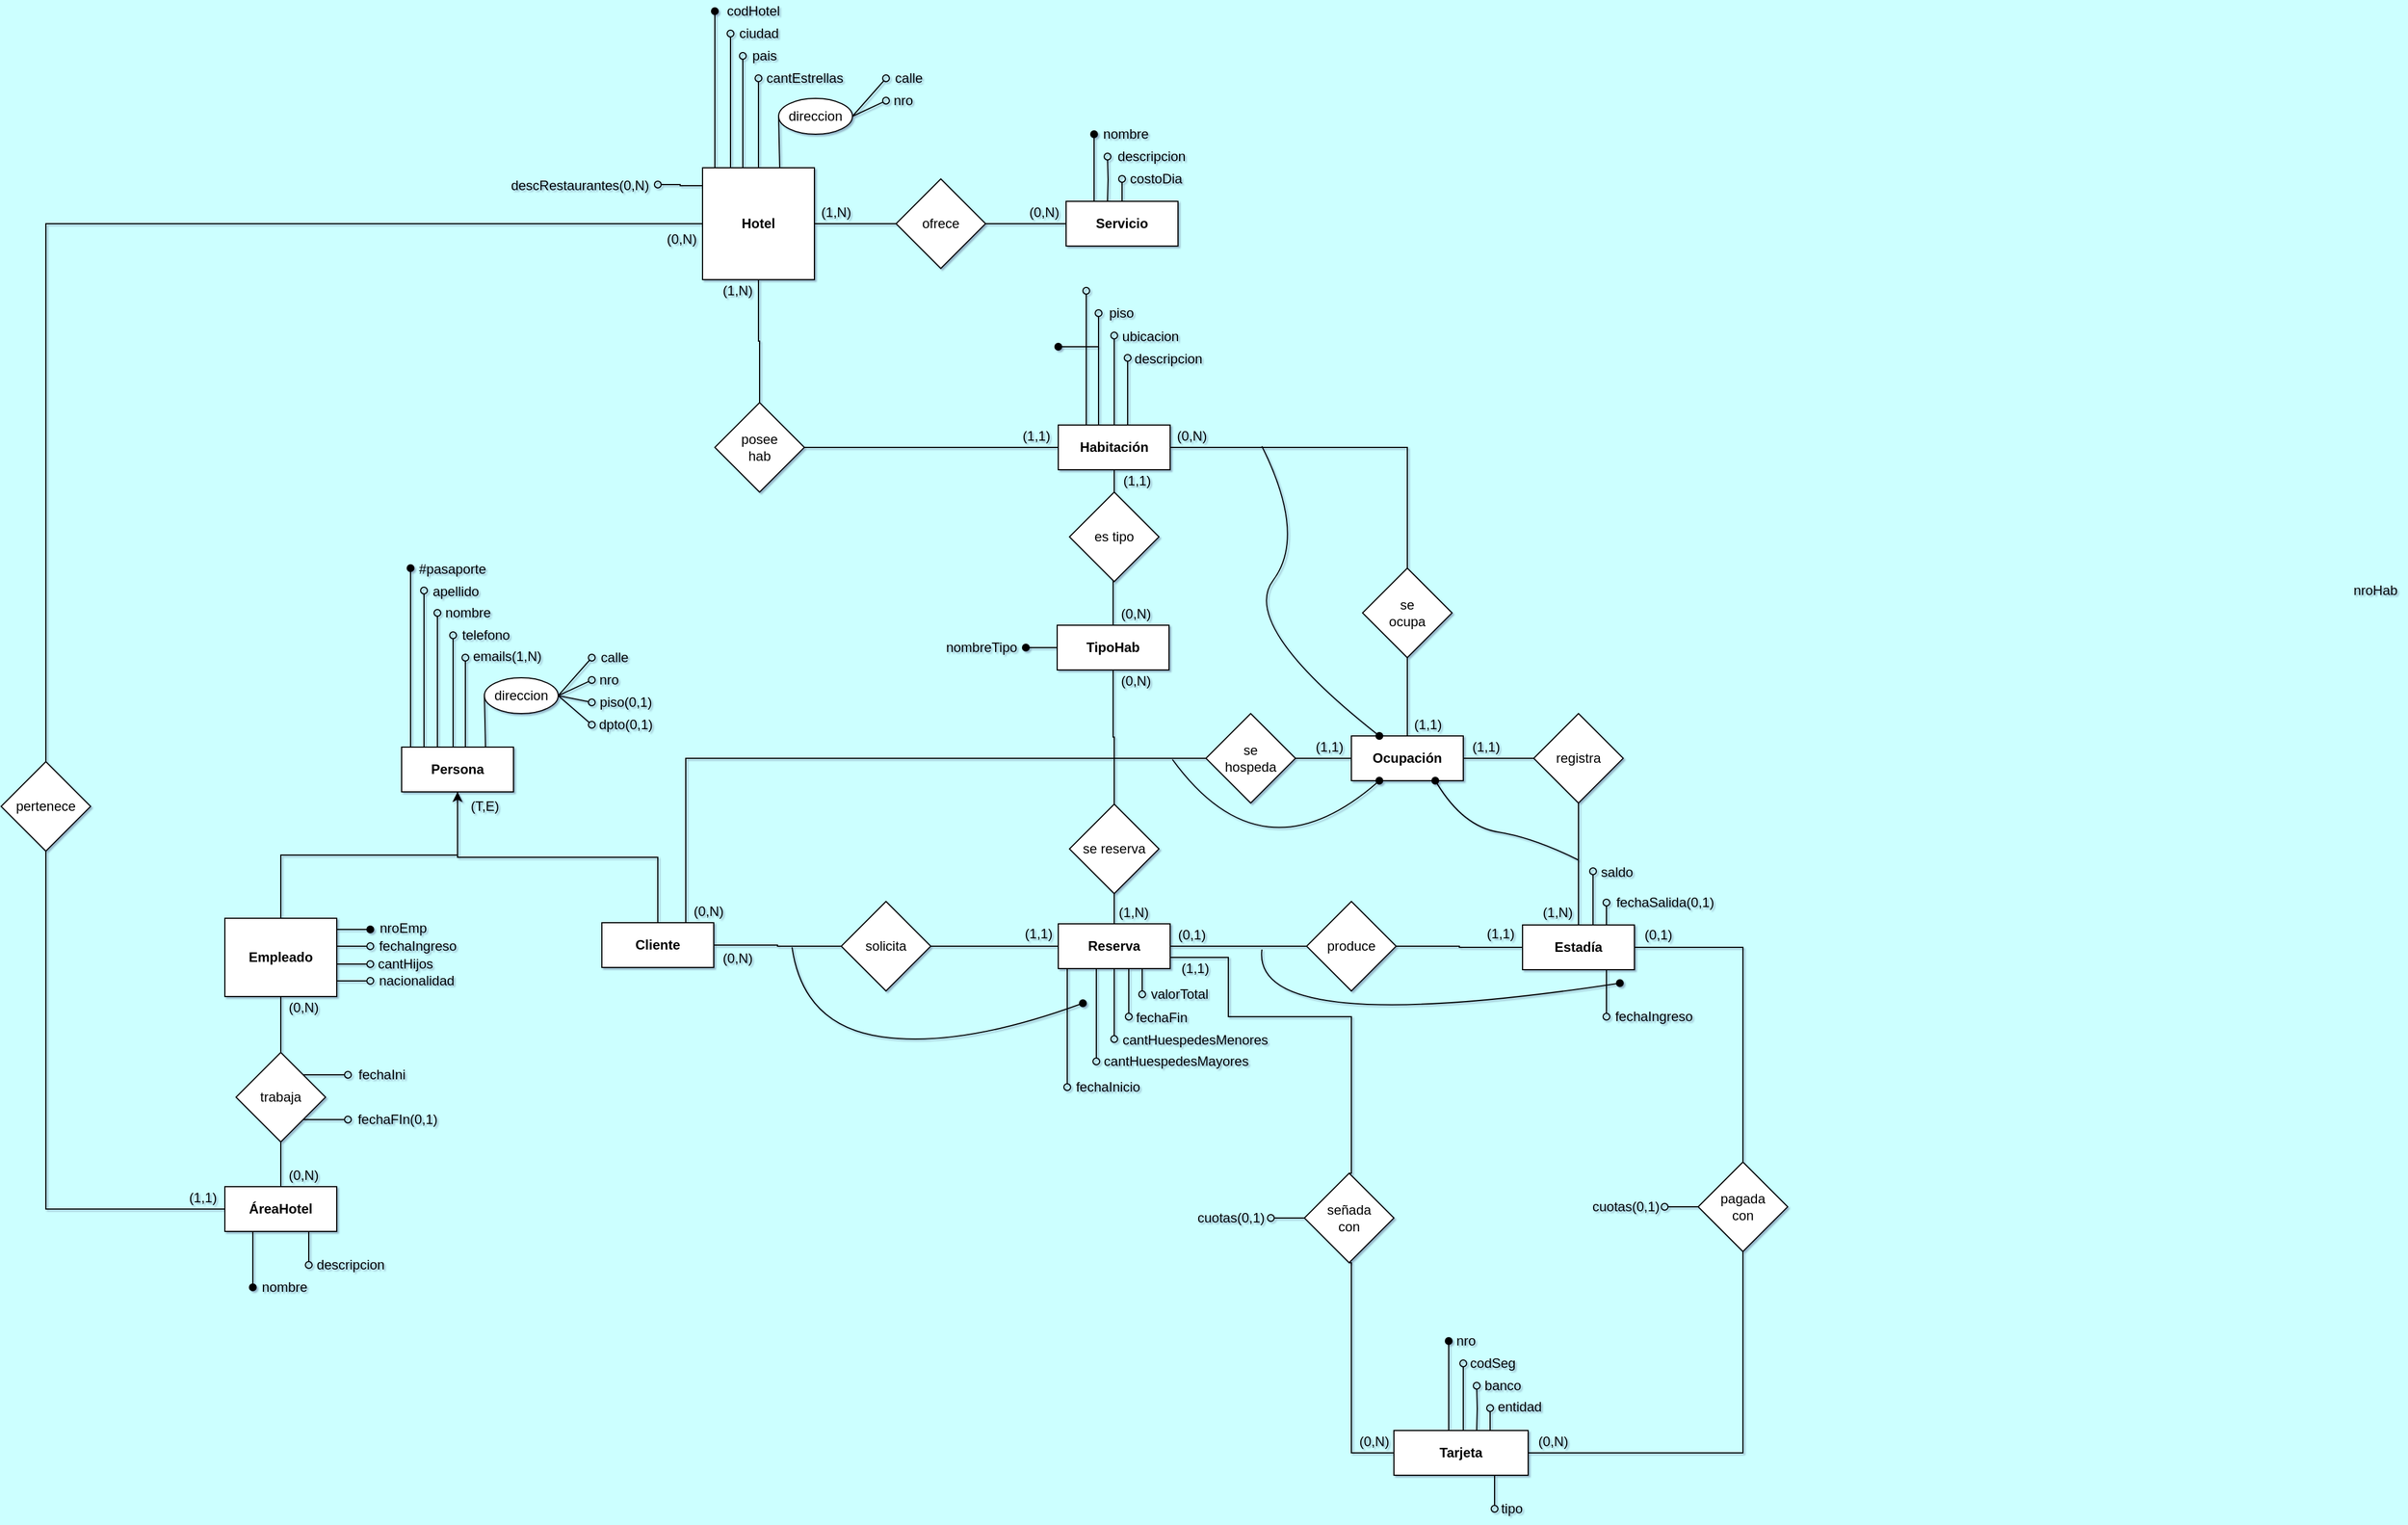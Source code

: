 <mxfile version="17.4.5" type="github">
  <diagram id="5Ta_v5JBAvTYs6aCDMCM" name="Página-1">
    <mxGraphModel dx="2993" dy="806" grid="1" gridSize="10" guides="1" tooltips="1" connect="1" arrows="1" fold="1" page="1" pageScale="1" pageWidth="827" pageHeight="1169" background="#CCFFFF" math="0" shadow="1">
      <root>
        <mxCell id="0" />
        <mxCell id="1" parent="0" />
        <mxCell id="7yJkwpp42mj2tdaezCUh-2" style="edgeStyle=orthogonalEdgeStyle;rounded=0;orthogonalLoop=1;jettySize=auto;html=1;exitX=0.25;exitY=0;exitDx=0;exitDy=0;endArrow=oval;endFill=1;" parent="1" source="7yJkwpp42mj2tdaezCUh-1" edge="1">
          <mxGeometry relative="1" as="geometry">
            <mxPoint x="70" y="501" as="targetPoint" />
          </mxGeometry>
        </mxCell>
        <mxCell id="7yJkwpp42mj2tdaezCUh-4" style="edgeStyle=orthogonalEdgeStyle;rounded=0;orthogonalLoop=1;jettySize=auto;html=1;exitX=0.5;exitY=0;exitDx=0;exitDy=0;endArrow=oval;endFill=0;" parent="1" edge="1">
          <mxGeometry relative="1" as="geometry">
            <mxPoint x="82" y="521" as="targetPoint" />
            <mxPoint x="82" y="561" as="sourcePoint" />
          </mxGeometry>
        </mxCell>
        <mxCell id="7yJkwpp42mj2tdaezCUh-6" style="edgeStyle=orthogonalEdgeStyle;rounded=0;orthogonalLoop=1;jettySize=auto;html=1;exitX=0.5;exitY=0;exitDx=0;exitDy=0;endArrow=oval;endFill=0;" parent="1" source="7yJkwpp42mj2tdaezCUh-1" edge="1">
          <mxGeometry relative="1" as="geometry">
            <mxPoint x="95" y="541" as="targetPoint" />
          </mxGeometry>
        </mxCell>
        <mxCell id="7yJkwpp42mj2tdaezCUh-1" value="Servicio" style="rounded=0;whiteSpace=wrap;html=1;fontStyle=1" parent="1" vertex="1">
          <mxGeometry x="45" y="561" width="100" height="40" as="geometry" />
        </mxCell>
        <mxCell id="7yJkwpp42mj2tdaezCUh-3" value="nombre" style="text;html=1;align=center;verticalAlign=middle;resizable=0;points=[];autosize=1;strokeColor=none;fillColor=none;" parent="1" vertex="1">
          <mxGeometry x="68" y="491" width="60" height="20" as="geometry" />
        </mxCell>
        <mxCell id="7yJkwpp42mj2tdaezCUh-5" value="descripcion" style="text;html=1;align=center;verticalAlign=middle;resizable=0;points=[];autosize=1;strokeColor=none;fillColor=none;" parent="1" vertex="1">
          <mxGeometry x="81" y="511" width="80" height="20" as="geometry" />
        </mxCell>
        <mxCell id="7yJkwpp42mj2tdaezCUh-7" value="costoDia" style="text;html=1;align=center;verticalAlign=middle;resizable=0;points=[];autosize=1;strokeColor=none;fillColor=none;" parent="1" vertex="1">
          <mxGeometry x="95" y="531" width="60" height="20" as="geometry" />
        </mxCell>
        <mxCell id="7yJkwpp42mj2tdaezCUh-9" style="edgeStyle=orthogonalEdgeStyle;rounded=0;orthogonalLoop=1;jettySize=auto;html=1;exitX=0.25;exitY=0;exitDx=0;exitDy=0;endArrow=oval;endFill=0;" parent="1" source="7yJkwpp42mj2tdaezCUh-8" edge="1">
          <mxGeometry relative="1" as="geometry">
            <mxPoint x="63" y="641" as="targetPoint" />
          </mxGeometry>
        </mxCell>
        <mxCell id="7yJkwpp42mj2tdaezCUh-11" style="edgeStyle=orthogonalEdgeStyle;rounded=0;orthogonalLoop=1;jettySize=auto;html=1;exitX=0.5;exitY=0;exitDx=0;exitDy=0;endArrow=oval;endFill=0;" parent="1" edge="1">
          <mxGeometry relative="1" as="geometry">
            <mxPoint x="74" y="661" as="targetPoint" />
            <mxPoint x="74" y="761" as="sourcePoint" />
          </mxGeometry>
        </mxCell>
        <mxCell id="7yJkwpp42mj2tdaezCUh-13" style="edgeStyle=orthogonalEdgeStyle;rounded=0;orthogonalLoop=1;jettySize=auto;html=1;exitX=0.5;exitY=0;exitDx=0;exitDy=0;endArrow=oval;endFill=0;" parent="1" source="7yJkwpp42mj2tdaezCUh-8" edge="1">
          <mxGeometry relative="1" as="geometry">
            <mxPoint x="88" y="681" as="targetPoint" />
          </mxGeometry>
        </mxCell>
        <mxCell id="7yJkwpp42mj2tdaezCUh-15" style="edgeStyle=orthogonalEdgeStyle;rounded=0;orthogonalLoop=1;jettySize=auto;html=1;exitX=0.75;exitY=0;exitDx=0;exitDy=0;endArrow=oval;endFill=0;" parent="1" edge="1">
          <mxGeometry relative="1" as="geometry">
            <mxPoint x="100" y="701" as="targetPoint" />
            <mxPoint x="100" y="761" as="sourcePoint" />
          </mxGeometry>
        </mxCell>
        <mxCell id="7yJkwpp42mj2tdaezCUh-23" style="edgeStyle=orthogonalEdgeStyle;rounded=0;orthogonalLoop=1;jettySize=auto;html=1;exitX=0.5;exitY=1;exitDx=0;exitDy=0;entryX=0.5;entryY=0;entryDx=0;entryDy=0;endArrow=none;endFill=0;" parent="1" source="7yJkwpp42mj2tdaezCUh-8" target="7yJkwpp42mj2tdaezCUh-22" edge="1">
          <mxGeometry relative="1" as="geometry" />
        </mxCell>
        <mxCell id="7yJkwpp42mj2tdaezCUh-8" value="Habitación" style="rounded=0;whiteSpace=wrap;html=1;fontStyle=1" parent="1" vertex="1">
          <mxGeometry x="38" y="761" width="100" height="40" as="geometry" />
        </mxCell>
        <mxCell id="7yJkwpp42mj2tdaezCUh-10" value="nroHab" style="text;html=1;align=center;verticalAlign=middle;resizable=0;points=[];autosize=1;strokeColor=none;fillColor=none;" parent="1" vertex="1">
          <mxGeometry x="1190" y="899" width="50" height="20" as="geometry" />
        </mxCell>
        <mxCell id="7yJkwpp42mj2tdaezCUh-12" value="piso" style="text;html=1;align=center;verticalAlign=middle;resizable=0;points=[];autosize=1;strokeColor=none;fillColor=none;" parent="1" vertex="1">
          <mxGeometry x="74" y="651" width="40" height="20" as="geometry" />
        </mxCell>
        <mxCell id="7yJkwpp42mj2tdaezCUh-14" value="ubicacion" style="text;html=1;align=center;verticalAlign=middle;resizable=0;points=[];autosize=1;strokeColor=none;fillColor=none;" parent="1" vertex="1">
          <mxGeometry x="85" y="672" width="70" height="20" as="geometry" />
        </mxCell>
        <mxCell id="7yJkwpp42mj2tdaezCUh-16" value="descripcion" style="text;html=1;align=center;verticalAlign=middle;resizable=0;points=[];autosize=1;strokeColor=none;fillColor=none;" parent="1" vertex="1">
          <mxGeometry x="96" y="692" width="80" height="20" as="geometry" />
        </mxCell>
        <mxCell id="7yJkwpp42mj2tdaezCUh-19" value="" style="endArrow=oval;html=1;rounded=0;endFill=1;" parent="1" edge="1">
          <mxGeometry width="50" height="50" relative="1" as="geometry">
            <mxPoint x="74" y="691" as="sourcePoint" />
            <mxPoint x="38" y="691" as="targetPoint" />
          </mxGeometry>
        </mxCell>
        <mxCell id="eirYSn2-A8UNv1sK9sHw-61" style="edgeStyle=orthogonalEdgeStyle;rounded=0;orthogonalLoop=1;jettySize=auto;html=1;exitX=0;exitY=0.5;exitDx=0;exitDy=0;endArrow=oval;endFill=1;" parent="1" source="7yJkwpp42mj2tdaezCUh-21" edge="1">
          <mxGeometry relative="1" as="geometry">
            <mxPoint x="9" y="960" as="targetPoint" />
          </mxGeometry>
        </mxCell>
        <mxCell id="7yJkwpp42mj2tdaezCUh-21" value="TipoHab" style="rounded=0;whiteSpace=wrap;html=1;fontStyle=1" parent="1" vertex="1">
          <mxGeometry x="37" y="940" width="100" height="40" as="geometry" />
        </mxCell>
        <mxCell id="7yJkwpp42mj2tdaezCUh-24" style="edgeStyle=orthogonalEdgeStyle;rounded=0;orthogonalLoop=1;jettySize=auto;html=1;exitX=0.5;exitY=1;exitDx=0;exitDy=0;entryX=0.5;entryY=0;entryDx=0;entryDy=0;endArrow=none;endFill=0;" parent="1" source="7yJkwpp42mj2tdaezCUh-22" target="7yJkwpp42mj2tdaezCUh-21" edge="1">
          <mxGeometry relative="1" as="geometry" />
        </mxCell>
        <mxCell id="7yJkwpp42mj2tdaezCUh-22" value="es tipo" style="rhombus;whiteSpace=wrap;html=1;" parent="1" vertex="1">
          <mxGeometry x="48" y="821" width="80" height="80" as="geometry" />
        </mxCell>
        <mxCell id="7yJkwpp42mj2tdaezCUh-25" value="(1,1)" style="text;html=1;align=center;verticalAlign=middle;resizable=0;points=[];autosize=1;strokeColor=none;fillColor=none;" parent="1" vertex="1">
          <mxGeometry x="88" y="801" width="40" height="20" as="geometry" />
        </mxCell>
        <mxCell id="7yJkwpp42mj2tdaezCUh-26" value="(0,N)" style="text;html=1;align=center;verticalAlign=middle;resizable=0;points=[];autosize=1;strokeColor=none;fillColor=none;" parent="1" vertex="1">
          <mxGeometry x="87" y="920" width="40" height="20" as="geometry" />
        </mxCell>
        <mxCell id="7yJkwpp42mj2tdaezCUh-34" style="edgeStyle=orthogonalEdgeStyle;rounded=0;orthogonalLoop=1;jettySize=auto;html=1;exitX=0.25;exitY=0;exitDx=0;exitDy=0;endArrow=oval;endFill=0;" parent="1" edge="1">
          <mxGeometry relative="1" as="geometry">
            <mxPoint x="-503" y="949" as="targetPoint" />
            <mxPoint x="-503" y="1049" as="sourcePoint" />
          </mxGeometry>
        </mxCell>
        <mxCell id="7yJkwpp42mj2tdaezCUh-46" style="edgeStyle=none;rounded=0;orthogonalLoop=1;jettySize=auto;html=1;exitX=0.5;exitY=0;exitDx=0;exitDy=0;endArrow=oval;endFill=0;" parent="1" edge="1">
          <mxGeometry relative="1" as="geometry">
            <mxPoint x="-492" y="969" as="targetPoint" />
            <mxPoint x="-492" y="1049" as="sourcePoint" />
          </mxGeometry>
        </mxCell>
        <mxCell id="7yJkwpp42mj2tdaezCUh-49" style="edgeStyle=none;rounded=0;orthogonalLoop=1;jettySize=auto;html=1;exitX=0.25;exitY=0;exitDx=0;exitDy=0;endArrow=oval;endFill=0;" parent="1" edge="1">
          <mxGeometry relative="1" as="geometry">
            <mxPoint x="-517" y="929" as="targetPoint" />
            <mxPoint x="-517" y="1049" as="sourcePoint" />
          </mxGeometry>
        </mxCell>
        <mxCell id="7yJkwpp42mj2tdaezCUh-51" style="edgeStyle=none;rounded=0;orthogonalLoop=1;jettySize=auto;html=1;exitX=0;exitY=0;exitDx=0;exitDy=0;endArrow=oval;endFill=0;" parent="1" edge="1">
          <mxGeometry relative="1" as="geometry">
            <mxPoint x="-529" y="909" as="targetPoint" />
            <mxPoint x="-529" y="1049" as="sourcePoint" />
          </mxGeometry>
        </mxCell>
        <mxCell id="7yJkwpp42mj2tdaezCUh-53" style="edgeStyle=none;rounded=0;orthogonalLoop=1;jettySize=auto;html=1;exitX=0;exitY=0;exitDx=0;exitDy=0;endArrow=oval;endFill=1;" parent="1" edge="1">
          <mxGeometry relative="1" as="geometry">
            <mxPoint x="-541" y="889" as="targetPoint" />
            <mxPoint x="-541" y="1049" as="sourcePoint" />
          </mxGeometry>
        </mxCell>
        <mxCell id="7yJkwpp42mj2tdaezCUh-28" value="Persona" style="rounded=0;whiteSpace=wrap;html=1;fontStyle=1" parent="1" vertex="1">
          <mxGeometry x="-549" y="1049" width="100" height="40" as="geometry" />
        </mxCell>
        <mxCell id="7yJkwpp42mj2tdaezCUh-31" style="edgeStyle=orthogonalEdgeStyle;rounded=0;orthogonalLoop=1;jettySize=auto;html=1;exitX=0.5;exitY=0;exitDx=0;exitDy=0;entryX=0.5;entryY=1;entryDx=0;entryDy=0;endArrow=none;endFill=0;" parent="1" source="7yJkwpp42mj2tdaezCUh-29" target="7yJkwpp42mj2tdaezCUh-28" edge="1">
          <mxGeometry relative="1" as="geometry" />
        </mxCell>
        <mxCell id="7yJkwpp42mj2tdaezCUh-29" value="Cliente" style="rounded=0;whiteSpace=wrap;html=1;fontStyle=1;" parent="1" vertex="1">
          <mxGeometry x="-370" y="1206" width="100" height="40" as="geometry" />
        </mxCell>
        <mxCell id="7yJkwpp42mj2tdaezCUh-32" style="edgeStyle=orthogonalEdgeStyle;rounded=0;orthogonalLoop=1;jettySize=auto;html=1;exitX=0.5;exitY=0;exitDx=0;exitDy=0;entryX=0.5;entryY=1;entryDx=0;entryDy=0;endArrow=classic;endFill=1;" parent="1" source="7yJkwpp42mj2tdaezCUh-30" target="7yJkwpp42mj2tdaezCUh-28" edge="1">
          <mxGeometry relative="1" as="geometry" />
        </mxCell>
        <mxCell id="eirYSn2-A8UNv1sK9sHw-1" style="edgeStyle=none;rounded=0;orthogonalLoop=1;jettySize=auto;html=1;exitX=1;exitY=0.25;exitDx=0;exitDy=0;endArrow=oval;endFill=1;" parent="1" edge="1">
          <mxGeometry relative="1" as="geometry">
            <mxPoint x="-577" y="1212" as="targetPoint" />
            <mxPoint x="-607" y="1212" as="sourcePoint" />
          </mxGeometry>
        </mxCell>
        <mxCell id="eirYSn2-A8UNv1sK9sHw-2" style="edgeStyle=none;rounded=0;orthogonalLoop=1;jettySize=auto;html=1;exitX=1;exitY=0.5;exitDx=0;exitDy=0;endArrow=oval;endFill=0;" parent="1" edge="1">
          <mxGeometry relative="1" as="geometry">
            <mxPoint x="-577" y="1227" as="targetPoint" />
            <mxPoint x="-607" y="1227" as="sourcePoint" />
          </mxGeometry>
        </mxCell>
        <mxCell id="eirYSn2-A8UNv1sK9sHw-3" style="edgeStyle=none;rounded=0;orthogonalLoop=1;jettySize=auto;html=1;exitX=1;exitY=0.75;exitDx=0;exitDy=0;endArrow=oval;endFill=0;" parent="1" edge="1">
          <mxGeometry relative="1" as="geometry">
            <mxPoint x="-577" y="1243" as="targetPoint" />
            <mxPoint x="-607" y="1243" as="sourcePoint" />
          </mxGeometry>
        </mxCell>
        <mxCell id="eirYSn2-A8UNv1sK9sHw-10" style="edgeStyle=none;rounded=0;orthogonalLoop=1;jettySize=auto;html=1;exitX=0.5;exitY=1;exitDx=0;exitDy=0;entryX=0.5;entryY=0;entryDx=0;entryDy=0;endArrow=none;endFill=0;" parent="1" source="7yJkwpp42mj2tdaezCUh-30" target="eirYSn2-A8UNv1sK9sHw-9" edge="1">
          <mxGeometry relative="1" as="geometry" />
        </mxCell>
        <mxCell id="7yJkwpp42mj2tdaezCUh-30" value="Empleado" style="rounded=0;whiteSpace=wrap;html=1;fontStyle=1" parent="1" vertex="1">
          <mxGeometry x="-707" y="1202" width="100" height="70" as="geometry" />
        </mxCell>
        <mxCell id="7yJkwpp42mj2tdaezCUh-33" value="(T,E)" style="text;html=1;align=center;verticalAlign=middle;resizable=0;points=[];autosize=1;strokeColor=none;fillColor=none;" parent="1" vertex="1">
          <mxGeometry x="-495" y="1092" width="40" height="20" as="geometry" />
        </mxCell>
        <mxCell id="7yJkwpp42mj2tdaezCUh-36" style="rounded=0;orthogonalLoop=1;jettySize=auto;html=1;exitX=0;exitY=0.5;exitDx=0;exitDy=0;entryX=0.75;entryY=0;entryDx=0;entryDy=0;endArrow=none;endFill=0;" parent="1" edge="1">
          <mxGeometry relative="1" as="geometry">
            <mxPoint x="-475" y="1003" as="sourcePoint" />
            <mxPoint x="-474" y="1049" as="targetPoint" />
          </mxGeometry>
        </mxCell>
        <mxCell id="7yJkwpp42mj2tdaezCUh-38" style="edgeStyle=none;rounded=0;orthogonalLoop=1;jettySize=auto;html=1;exitX=1;exitY=0.5;exitDx=0;exitDy=0;endArrow=oval;endFill=0;" parent="1" source="7yJkwpp42mj2tdaezCUh-35" edge="1">
          <mxGeometry relative="1" as="geometry">
            <mxPoint x="-379" y="969" as="targetPoint" />
          </mxGeometry>
        </mxCell>
        <mxCell id="7yJkwpp42mj2tdaezCUh-39" style="edgeStyle=none;rounded=0;orthogonalLoop=1;jettySize=auto;html=1;exitX=1;exitY=0.5;exitDx=0;exitDy=0;endArrow=oval;endFill=0;" parent="1" source="7yJkwpp42mj2tdaezCUh-35" edge="1">
          <mxGeometry relative="1" as="geometry">
            <mxPoint x="-379" y="989" as="targetPoint" />
          </mxGeometry>
        </mxCell>
        <mxCell id="7yJkwpp42mj2tdaezCUh-40" style="edgeStyle=none;rounded=0;orthogonalLoop=1;jettySize=auto;html=1;exitX=1;exitY=0.5;exitDx=0;exitDy=0;endArrow=oval;endFill=0;" parent="1" source="7yJkwpp42mj2tdaezCUh-35" edge="1">
          <mxGeometry relative="1" as="geometry">
            <mxPoint x="-379" y="1009" as="targetPoint" />
          </mxGeometry>
        </mxCell>
        <mxCell id="7yJkwpp42mj2tdaezCUh-41" style="edgeStyle=none;rounded=0;orthogonalLoop=1;jettySize=auto;html=1;exitX=1;exitY=0.5;exitDx=0;exitDy=0;endArrow=oval;endFill=0;" parent="1" source="7yJkwpp42mj2tdaezCUh-35" edge="1">
          <mxGeometry relative="1" as="geometry">
            <mxPoint x="-379" y="1029" as="targetPoint" />
          </mxGeometry>
        </mxCell>
        <mxCell id="7yJkwpp42mj2tdaezCUh-35" value="direccion" style="ellipse;whiteSpace=wrap;html=1;" parent="1" vertex="1">
          <mxGeometry x="-475" y="987" width="66" height="32" as="geometry" />
        </mxCell>
        <mxCell id="7yJkwpp42mj2tdaezCUh-42" value="calle" style="text;html=1;align=center;verticalAlign=middle;resizable=0;points=[];autosize=1;strokeColor=none;fillColor=none;" parent="1" vertex="1">
          <mxGeometry x="-379" y="959" width="40" height="20" as="geometry" />
        </mxCell>
        <mxCell id="7yJkwpp42mj2tdaezCUh-43" value="nro" style="text;html=1;align=center;verticalAlign=middle;resizable=0;points=[];autosize=1;strokeColor=none;fillColor=none;" parent="1" vertex="1">
          <mxGeometry x="-379" y="979" width="30" height="20" as="geometry" />
        </mxCell>
        <mxCell id="7yJkwpp42mj2tdaezCUh-44" value="piso(0,1)" style="text;html=1;align=center;verticalAlign=middle;resizable=0;points=[];autosize=1;strokeColor=none;fillColor=none;" parent="1" vertex="1">
          <mxGeometry x="-379" y="999" width="60" height="20" as="geometry" />
        </mxCell>
        <mxCell id="7yJkwpp42mj2tdaezCUh-45" value="dpto(0,1)" style="text;html=1;align=center;verticalAlign=middle;resizable=0;points=[];autosize=1;strokeColor=none;fillColor=none;" parent="1" vertex="1">
          <mxGeometry x="-379" y="1019" width="60" height="20" as="geometry" />
        </mxCell>
        <mxCell id="7yJkwpp42mj2tdaezCUh-47" value="emails(1,N)" style="text;html=1;align=center;verticalAlign=middle;resizable=0;points=[];autosize=1;strokeColor=none;fillColor=none;" parent="1" vertex="1">
          <mxGeometry x="-495" y="958" width="80" height="20" as="geometry" />
        </mxCell>
        <mxCell id="7yJkwpp42mj2tdaezCUh-48" value="telefono" style="text;html=1;align=center;verticalAlign=middle;resizable=0;points=[];autosize=1;strokeColor=none;fillColor=none;" parent="1" vertex="1">
          <mxGeometry x="-504" y="939" width="60" height="20" as="geometry" />
        </mxCell>
        <mxCell id="7yJkwpp42mj2tdaezCUh-50" value="nombre" style="text;html=1;align=center;verticalAlign=middle;resizable=0;points=[];autosize=1;strokeColor=none;fillColor=none;" parent="1" vertex="1">
          <mxGeometry x="-520" y="919" width="60" height="20" as="geometry" />
        </mxCell>
        <mxCell id="7yJkwpp42mj2tdaezCUh-52" value="apellido" style="text;html=1;align=center;verticalAlign=middle;resizable=0;points=[];autosize=1;strokeColor=none;fillColor=none;" parent="1" vertex="1">
          <mxGeometry x="-531" y="900" width="60" height="20" as="geometry" />
        </mxCell>
        <mxCell id="7yJkwpp42mj2tdaezCUh-54" value="#pasaporte" style="text;html=1;align=center;verticalAlign=middle;resizable=0;points=[];autosize=1;strokeColor=none;fillColor=none;" parent="1" vertex="1">
          <mxGeometry x="-544" y="880" width="80" height="20" as="geometry" />
        </mxCell>
        <mxCell id="7yJkwpp42mj2tdaezCUh-74" style="edgeStyle=none;rounded=0;orthogonalLoop=1;jettySize=auto;html=1;exitX=0.25;exitY=1;exitDx=0;exitDy=0;endArrow=oval;endFill=1;" parent="1" source="7yJkwpp42mj2tdaezCUh-73" edge="1">
          <mxGeometry relative="1" as="geometry">
            <mxPoint x="-682" y="1532" as="targetPoint" />
          </mxGeometry>
        </mxCell>
        <mxCell id="7yJkwpp42mj2tdaezCUh-76" style="edgeStyle=none;rounded=0;orthogonalLoop=1;jettySize=auto;html=1;exitX=0.75;exitY=1;exitDx=0;exitDy=0;endArrow=oval;endFill=0;" parent="1" source="7yJkwpp42mj2tdaezCUh-73" edge="1">
          <mxGeometry relative="1" as="geometry">
            <mxPoint x="-632" y="1512" as="targetPoint" />
          </mxGeometry>
        </mxCell>
        <mxCell id="-rQxndT-uUPKIlcRe6TV-2" style="edgeStyle=orthogonalEdgeStyle;rounded=0;orthogonalLoop=1;jettySize=auto;html=1;exitX=0;exitY=0.5;exitDx=0;exitDy=0;entryX=0.5;entryY=1;entryDx=0;entryDy=0;endArrow=none;endFill=0;" parent="1" source="7yJkwpp42mj2tdaezCUh-73" target="-rQxndT-uUPKIlcRe6TV-1" edge="1">
          <mxGeometry relative="1" as="geometry" />
        </mxCell>
        <mxCell id="7yJkwpp42mj2tdaezCUh-73" value="ÁreaHotel" style="rounded=0;whiteSpace=wrap;html=1;fontStyle=1" parent="1" vertex="1">
          <mxGeometry x="-707" y="1442" width="100" height="40" as="geometry" />
        </mxCell>
        <mxCell id="7yJkwpp42mj2tdaezCUh-75" value="nombre" style="text;html=1;align=center;verticalAlign=middle;resizable=0;points=[];autosize=1;strokeColor=none;fillColor=none;" parent="1" vertex="1">
          <mxGeometry x="-684" y="1522" width="60" height="20" as="geometry" />
        </mxCell>
        <mxCell id="7yJkwpp42mj2tdaezCUh-77" value="descripcion" style="text;html=1;align=center;verticalAlign=middle;resizable=0;points=[];autosize=1;strokeColor=none;fillColor=none;" parent="1" vertex="1">
          <mxGeometry x="-635" y="1502" width="80" height="20" as="geometry" />
        </mxCell>
        <mxCell id="eirYSn2-A8UNv1sK9sHw-4" style="edgeStyle=none;rounded=0;orthogonalLoop=1;jettySize=auto;html=1;exitX=1;exitY=0.75;exitDx=0;exitDy=0;endArrow=oval;endFill=0;" parent="1" edge="1">
          <mxGeometry relative="1" as="geometry">
            <mxPoint x="-577" y="1258" as="targetPoint" />
            <mxPoint x="-607" y="1258" as="sourcePoint" />
          </mxGeometry>
        </mxCell>
        <mxCell id="eirYSn2-A8UNv1sK9sHw-5" value="nroEmp" style="text;html=1;align=center;verticalAlign=middle;resizable=0;points=[];autosize=1;strokeColor=none;fillColor=none;" parent="1" vertex="1">
          <mxGeometry x="-578" y="1201" width="60" height="20" as="geometry" />
        </mxCell>
        <mxCell id="eirYSn2-A8UNv1sK9sHw-6" value="fechaIngreso" style="text;html=1;align=center;verticalAlign=middle;resizable=0;points=[];autosize=1;strokeColor=none;fillColor=none;" parent="1" vertex="1">
          <mxGeometry x="-575" y="1217" width="80" height="20" as="geometry" />
        </mxCell>
        <mxCell id="eirYSn2-A8UNv1sK9sHw-7" value="cantHijos" style="text;html=1;align=center;verticalAlign=middle;resizable=0;points=[];autosize=1;strokeColor=none;fillColor=none;" parent="1" vertex="1">
          <mxGeometry x="-576" y="1233" width="60" height="20" as="geometry" />
        </mxCell>
        <mxCell id="eirYSn2-A8UNv1sK9sHw-8" value="nacionalidad" style="text;html=1;align=center;verticalAlign=middle;resizable=0;points=[];autosize=1;strokeColor=none;fillColor=none;" parent="1" vertex="1">
          <mxGeometry x="-576" y="1248" width="80" height="20" as="geometry" />
        </mxCell>
        <mxCell id="eirYSn2-A8UNv1sK9sHw-11" style="edgeStyle=none;rounded=0;orthogonalLoop=1;jettySize=auto;html=1;exitX=0.5;exitY=1;exitDx=0;exitDy=0;entryX=0.5;entryY=0;entryDx=0;entryDy=0;endArrow=none;endFill=0;" parent="1" source="eirYSn2-A8UNv1sK9sHw-9" target="7yJkwpp42mj2tdaezCUh-73" edge="1">
          <mxGeometry relative="1" as="geometry" />
        </mxCell>
        <mxCell id="eirYSn2-A8UNv1sK9sHw-12" style="edgeStyle=none;rounded=0;orthogonalLoop=1;jettySize=auto;html=1;exitX=1;exitY=0;exitDx=0;exitDy=0;endArrow=oval;endFill=0;" parent="1" source="eirYSn2-A8UNv1sK9sHw-9" edge="1">
          <mxGeometry relative="1" as="geometry">
            <mxPoint x="-597" y="1342" as="targetPoint" />
          </mxGeometry>
        </mxCell>
        <mxCell id="eirYSn2-A8UNv1sK9sHw-13" style="edgeStyle=none;rounded=0;orthogonalLoop=1;jettySize=auto;html=1;exitX=1;exitY=1;exitDx=0;exitDy=0;endArrow=oval;endFill=0;" parent="1" source="eirYSn2-A8UNv1sK9sHw-9" edge="1">
          <mxGeometry relative="1" as="geometry">
            <mxPoint x="-597" y="1382" as="targetPoint" />
          </mxGeometry>
        </mxCell>
        <mxCell id="eirYSn2-A8UNv1sK9sHw-9" value="trabaja" style="rhombus;whiteSpace=wrap;html=1;" parent="1" vertex="1">
          <mxGeometry x="-697" y="1322" width="80" height="80" as="geometry" />
        </mxCell>
        <mxCell id="eirYSn2-A8UNv1sK9sHw-14" value="fechaIni" style="text;html=1;align=center;verticalAlign=middle;resizable=0;points=[];autosize=1;strokeColor=none;fillColor=none;" parent="1" vertex="1">
          <mxGeometry x="-597" y="1332" width="60" height="20" as="geometry" />
        </mxCell>
        <mxCell id="eirYSn2-A8UNv1sK9sHw-15" value="fechaFIn(0,1)" style="text;html=1;align=center;verticalAlign=middle;resizable=0;points=[];autosize=1;strokeColor=none;fillColor=none;" parent="1" vertex="1">
          <mxGeometry x="-598" y="1372" width="90" height="20" as="geometry" />
        </mxCell>
        <mxCell id="eirYSn2-A8UNv1sK9sHw-16" value="(0,N)" style="text;html=1;align=center;verticalAlign=middle;resizable=0;points=[];autosize=1;strokeColor=none;fillColor=none;" parent="1" vertex="1">
          <mxGeometry x="-657" y="1272" width="40" height="20" as="geometry" />
        </mxCell>
        <mxCell id="eirYSn2-A8UNv1sK9sHw-17" value="(0,N)" style="text;html=1;align=center;verticalAlign=middle;resizable=0;points=[];autosize=1;strokeColor=none;fillColor=none;" parent="1" vertex="1">
          <mxGeometry x="-657" y="1422" width="40" height="20" as="geometry" />
        </mxCell>
        <mxCell id="eirYSn2-A8UNv1sK9sHw-24" style="edgeStyle=none;rounded=0;orthogonalLoop=1;jettySize=auto;html=1;endArrow=oval;endFill=0;exitX=0.75;exitY=1;exitDx=0;exitDy=0;" parent="1" source="eirYSn2-A8UNv1sK9sHw-18" edge="1">
          <mxGeometry relative="1" as="geometry">
            <mxPoint x="528" y="1290" as="targetPoint" />
            <mxPoint x="480" y="1350" as="sourcePoint" />
          </mxGeometry>
        </mxCell>
        <mxCell id="eirYSn2-A8UNv1sK9sHw-26" style="edgeStyle=none;rounded=0;orthogonalLoop=1;jettySize=auto;html=1;exitX=0.75;exitY=0;exitDx=0;exitDy=0;endArrow=oval;endFill=0;" parent="1" source="eirYSn2-A8UNv1sK9sHw-18" edge="1">
          <mxGeometry relative="1" as="geometry">
            <mxPoint x="528" y="1188" as="targetPoint" />
          </mxGeometry>
        </mxCell>
        <mxCell id="-rQxndT-uUPKIlcRe6TV-11" style="edgeStyle=orthogonalEdgeStyle;rounded=0;orthogonalLoop=1;jettySize=auto;html=1;exitX=1;exitY=0.5;exitDx=0;exitDy=0;entryX=1;entryY=0.5;entryDx=0;entryDy=0;endArrow=none;endFill=0;" parent="1" source="eirYSn2-A8UNv1sK9sHw-18" target="eirYSn2-A8UNv1sK9sHw-30" edge="1">
          <mxGeometry relative="1" as="geometry">
            <Array as="points">
              <mxPoint x="650" y="1228" />
              <mxPoint x="650" y="1460" />
            </Array>
          </mxGeometry>
        </mxCell>
        <mxCell id="I79_0M2ZdI1UbdYcvRQv-18" style="edgeStyle=orthogonalEdgeStyle;rounded=0;orthogonalLoop=1;jettySize=auto;html=1;exitX=0.75;exitY=0;exitDx=0;exitDy=0;startArrow=none;startFill=0;endArrow=oval;endFill=0;" parent="1" edge="1">
          <mxGeometry relative="1" as="geometry">
            <mxPoint x="516" y="1160" as="targetPoint" />
            <mxPoint x="516" y="1208" as="sourcePoint" />
          </mxGeometry>
        </mxCell>
        <mxCell id="eirYSn2-A8UNv1sK9sHw-18" value="Estadía" style="rounded=0;whiteSpace=wrap;html=1;fontStyle=1" parent="1" vertex="1">
          <mxGeometry x="453" y="1208" width="100" height="40" as="geometry" />
        </mxCell>
        <mxCell id="JzDtxoIUZbMCFeihAlKL-6" style="edgeStyle=orthogonalEdgeStyle;rounded=0;orthogonalLoop=1;jettySize=auto;html=1;endArrow=none;endFill=0;entryX=0.5;entryY=0;entryDx=0;entryDy=0;exitX=0.5;exitY=1;exitDx=0;exitDy=0;" parent="1" source="eirYSn2-A8UNv1sK9sHw-19" target="eirYSn2-A8UNv1sK9sHw-18" edge="1">
          <mxGeometry relative="1" as="geometry">
            <mxPoint x="460" y="970" as="targetPoint" />
            <mxPoint x="503" y="1110" as="sourcePoint" />
          </mxGeometry>
        </mxCell>
        <mxCell id="I79_0M2ZdI1UbdYcvRQv-2" style="edgeStyle=orthogonalEdgeStyle;rounded=0;orthogonalLoop=1;jettySize=auto;html=1;exitX=0;exitY=0.5;exitDx=0;exitDy=0;entryX=1;entryY=0.5;entryDx=0;entryDy=0;endArrow=none;endFill=0;" parent="1" source="eirYSn2-A8UNv1sK9sHw-19" target="I79_0M2ZdI1UbdYcvRQv-1" edge="1">
          <mxGeometry relative="1" as="geometry" />
        </mxCell>
        <mxCell id="eirYSn2-A8UNv1sK9sHw-19" value="registra" style="rhombus;whiteSpace=wrap;html=1;" parent="1" vertex="1">
          <mxGeometry x="463" y="1019" width="80" height="80" as="geometry" />
        </mxCell>
        <mxCell id="eirYSn2-A8UNv1sK9sHw-22" value="(1,N)" style="text;html=1;align=center;verticalAlign=middle;resizable=0;points=[];autosize=1;strokeColor=none;fillColor=none;" parent="1" vertex="1">
          <mxGeometry x="464" y="1187" width="40" height="20" as="geometry" />
        </mxCell>
        <mxCell id="eirYSn2-A8UNv1sK9sHw-23" value="(0,N)" style="text;html=1;align=center;verticalAlign=middle;resizable=0;points=[];autosize=1;strokeColor=none;fillColor=none;" parent="1" vertex="1">
          <mxGeometry x="137" y="761" width="40" height="20" as="geometry" />
        </mxCell>
        <mxCell id="eirYSn2-A8UNv1sK9sHw-25" value="fechaIngreso" style="text;html=1;align=center;verticalAlign=middle;resizable=0;points=[];autosize=1;strokeColor=none;fillColor=none;" parent="1" vertex="1">
          <mxGeometry x="530" y="1280" width="80" height="20" as="geometry" />
        </mxCell>
        <mxCell id="eirYSn2-A8UNv1sK9sHw-27" value="fechaSalida(0,1)" style="text;html=1;align=center;verticalAlign=middle;resizable=0;points=[];autosize=1;strokeColor=none;fillColor=none;" parent="1" vertex="1">
          <mxGeometry x="530" y="1178" width="100" height="20" as="geometry" />
        </mxCell>
        <mxCell id="eirYSn2-A8UNv1sK9sHw-34" style="edgeStyle=orthogonalEdgeStyle;rounded=0;orthogonalLoop=1;jettySize=auto;html=1;exitX=0;exitY=0.5;exitDx=0;exitDy=0;endArrow=oval;endFill=0;" parent="1" source="eirYSn2-A8UNv1sK9sHw-30" edge="1">
          <mxGeometry relative="1" as="geometry">
            <mxPoint x="580" y="1460" as="targetPoint" />
          </mxGeometry>
        </mxCell>
        <mxCell id="-rQxndT-uUPKIlcRe6TV-10" style="edgeStyle=orthogonalEdgeStyle;rounded=0;orthogonalLoop=1;jettySize=auto;html=1;exitX=0.5;exitY=1;exitDx=0;exitDy=0;entryX=1;entryY=0.5;entryDx=0;entryDy=0;endArrow=none;endFill=0;" parent="1" source="eirYSn2-A8UNv1sK9sHw-30" target="Eh94HaNfsgFIY5h0oXuy-5" edge="1">
          <mxGeometry relative="1" as="geometry">
            <mxPoint x="460" y="1660" as="targetPoint" />
          </mxGeometry>
        </mxCell>
        <mxCell id="eirYSn2-A8UNv1sK9sHw-30" value="pagada&lt;br&gt;con" style="rhombus;whiteSpace=wrap;html=1;" parent="1" vertex="1">
          <mxGeometry x="610" y="1420" width="80" height="80" as="geometry" />
        </mxCell>
        <mxCell id="eirYSn2-A8UNv1sK9sHw-35" value="cuotas(0,1)" style="text;html=1;align=center;verticalAlign=middle;resizable=0;points=[];autosize=1;strokeColor=none;fillColor=none;" parent="1" vertex="1">
          <mxGeometry x="505" y="1450" width="80" height="20" as="geometry" />
        </mxCell>
        <mxCell id="eirYSn2-A8UNv1sK9sHw-44" style="edgeStyle=orthogonalEdgeStyle;rounded=0;orthogonalLoop=1;jettySize=auto;html=1;exitX=0.75;exitY=1;exitDx=0;exitDy=0;endArrow=oval;endFill=0;" parent="1" source="eirYSn2-A8UNv1sK9sHw-38" edge="1">
          <mxGeometry relative="1" as="geometry">
            <mxPoint x="113" y="1270" as="targetPoint" />
          </mxGeometry>
        </mxCell>
        <mxCell id="eirYSn2-A8UNv1sK9sHw-45" style="edgeStyle=orthogonalEdgeStyle;rounded=0;orthogonalLoop=1;jettySize=auto;html=1;exitX=0.5;exitY=1;exitDx=0;exitDy=0;endArrow=oval;endFill=0;" parent="1" edge="1">
          <mxGeometry relative="1" as="geometry">
            <mxPoint x="101" y="1290" as="targetPoint" />
            <mxPoint x="101" y="1247" as="sourcePoint" />
          </mxGeometry>
        </mxCell>
        <mxCell id="eirYSn2-A8UNv1sK9sHw-46" style="edgeStyle=orthogonalEdgeStyle;rounded=0;orthogonalLoop=1;jettySize=auto;html=1;exitX=0.5;exitY=1;exitDx=0;exitDy=0;endArrow=oval;endFill=0;" parent="1" source="eirYSn2-A8UNv1sK9sHw-38" edge="1">
          <mxGeometry relative="1" as="geometry">
            <mxPoint x="88" y="1310" as="targetPoint" />
          </mxGeometry>
        </mxCell>
        <mxCell id="eirYSn2-A8UNv1sK9sHw-47" style="edgeStyle=orthogonalEdgeStyle;rounded=0;orthogonalLoop=1;jettySize=auto;html=1;exitX=0.25;exitY=1;exitDx=0;exitDy=0;endArrow=oval;endFill=0;" parent="1" edge="1">
          <mxGeometry relative="1" as="geometry">
            <mxPoint x="72" y="1330" as="targetPoint" />
            <mxPoint x="72" y="1247" as="sourcePoint" />
          </mxGeometry>
        </mxCell>
        <mxCell id="eirYSn2-A8UNv1sK9sHw-48" style="edgeStyle=orthogonalEdgeStyle;rounded=0;orthogonalLoop=1;jettySize=auto;html=1;exitX=0.25;exitY=1;exitDx=0;exitDy=0;endArrow=oval;endFill=0;" parent="1" edge="1">
          <mxGeometry relative="1" as="geometry">
            <mxPoint x="46" y="1353" as="targetPoint" />
            <mxPoint x="46" y="1240" as="sourcePoint" />
          </mxGeometry>
        </mxCell>
        <mxCell id="-rQxndT-uUPKIlcRe6TV-4" style="edgeStyle=orthogonalEdgeStyle;rounded=0;orthogonalLoop=1;jettySize=auto;html=1;exitX=1;exitY=0.5;exitDx=0;exitDy=0;entryX=0;entryY=0.5;entryDx=0;entryDy=0;endArrow=none;endFill=0;" parent="1" source="eirYSn2-A8UNv1sK9sHw-38" target="JzDtxoIUZbMCFeihAlKL-3" edge="1">
          <mxGeometry relative="1" as="geometry" />
        </mxCell>
        <mxCell id="eirYSn2-A8UNv1sK9sHw-38" value="Reserva" style="rounded=0;whiteSpace=wrap;html=1;fontStyle=1" parent="1" vertex="1">
          <mxGeometry x="38" y="1207" width="100" height="40" as="geometry" />
        </mxCell>
        <mxCell id="eirYSn2-A8UNv1sK9sHw-40" style="edgeStyle=orthogonalEdgeStyle;rounded=0;orthogonalLoop=1;jettySize=auto;html=1;exitX=0.5;exitY=0;exitDx=0;exitDy=0;entryX=0.5;entryY=1;entryDx=0;entryDy=0;endArrow=none;endFill=0;" parent="1" source="eirYSn2-A8UNv1sK9sHw-39" target="7yJkwpp42mj2tdaezCUh-21" edge="1">
          <mxGeometry relative="1" as="geometry" />
        </mxCell>
        <mxCell id="eirYSn2-A8UNv1sK9sHw-41" style="edgeStyle=orthogonalEdgeStyle;rounded=0;orthogonalLoop=1;jettySize=auto;html=1;exitX=0.5;exitY=1;exitDx=0;exitDy=0;entryX=0.5;entryY=0;entryDx=0;entryDy=0;endArrow=none;endFill=0;" parent="1" source="eirYSn2-A8UNv1sK9sHw-39" target="eirYSn2-A8UNv1sK9sHw-38" edge="1">
          <mxGeometry relative="1" as="geometry" />
        </mxCell>
        <mxCell id="eirYSn2-A8UNv1sK9sHw-39" value="se reserva" style="rhombus;whiteSpace=wrap;html=1;" parent="1" vertex="1">
          <mxGeometry x="48" y="1100" width="80" height="80" as="geometry" />
        </mxCell>
        <mxCell id="eirYSn2-A8UNv1sK9sHw-42" value="(1,N)" style="text;html=1;align=center;verticalAlign=middle;resizable=0;points=[];autosize=1;strokeColor=none;fillColor=none;" parent="1" vertex="1">
          <mxGeometry x="85" y="1187" width="40" height="20" as="geometry" />
        </mxCell>
        <mxCell id="eirYSn2-A8UNv1sK9sHw-43" value="(0,N)" style="text;html=1;align=center;verticalAlign=middle;resizable=0;points=[];autosize=1;strokeColor=none;fillColor=none;" parent="1" vertex="1">
          <mxGeometry x="87" y="980" width="40" height="20" as="geometry" />
        </mxCell>
        <mxCell id="eirYSn2-A8UNv1sK9sHw-49" value="valorTotal" style="text;html=1;align=center;verticalAlign=middle;resizable=0;points=[];autosize=1;strokeColor=none;fillColor=none;" parent="1" vertex="1">
          <mxGeometry x="111" y="1260" width="70" height="20" as="geometry" />
        </mxCell>
        <mxCell id="eirYSn2-A8UNv1sK9sHw-50" value="fechaFin" style="text;html=1;align=center;verticalAlign=middle;resizable=0;points=[];autosize=1;strokeColor=none;fillColor=none;" parent="1" vertex="1">
          <mxGeometry x="100" y="1281" width="60" height="20" as="geometry" />
        </mxCell>
        <mxCell id="eirYSn2-A8UNv1sK9sHw-51" value="cantHuespedesMenores" style="text;html=1;align=center;verticalAlign=middle;resizable=0;points=[];autosize=1;strokeColor=none;fillColor=none;" parent="1" vertex="1">
          <mxGeometry x="85" y="1301" width="150" height="20" as="geometry" />
        </mxCell>
        <mxCell id="eirYSn2-A8UNv1sK9sHw-52" value="cantHuespedesMayores" style="text;html=1;align=center;verticalAlign=middle;resizable=0;points=[];autosize=1;strokeColor=none;fillColor=none;" parent="1" vertex="1">
          <mxGeometry x="73" y="1320" width="140" height="20" as="geometry" />
        </mxCell>
        <mxCell id="eirYSn2-A8UNv1sK9sHw-53" value="fechaInicio" style="text;html=1;align=center;verticalAlign=middle;resizable=0;points=[];autosize=1;strokeColor=none;fillColor=none;" parent="1" vertex="1">
          <mxGeometry x="47" y="1343" width="70" height="20" as="geometry" />
        </mxCell>
        <mxCell id="-rQxndT-uUPKIlcRe6TV-8" style="edgeStyle=orthogonalEdgeStyle;rounded=0;orthogonalLoop=1;jettySize=auto;html=1;exitX=0.5;exitY=0;exitDx=0;exitDy=0;entryX=1;entryY=0.75;entryDx=0;entryDy=0;endArrow=none;endFill=0;" parent="1" source="eirYSn2-A8UNv1sK9sHw-54" target="eirYSn2-A8UNv1sK9sHw-38" edge="1">
          <mxGeometry relative="1" as="geometry">
            <Array as="points">
              <mxPoint x="300" y="1430" />
              <mxPoint x="300" y="1290" />
              <mxPoint x="190" y="1290" />
              <mxPoint x="190" y="1237" />
            </Array>
          </mxGeometry>
        </mxCell>
        <mxCell id="-rQxndT-uUPKIlcRe6TV-9" style="edgeStyle=orthogonalEdgeStyle;rounded=0;orthogonalLoop=1;jettySize=auto;html=1;exitX=0.5;exitY=1;exitDx=0;exitDy=0;entryX=0;entryY=0.5;entryDx=0;entryDy=0;endArrow=none;endFill=0;" parent="1" source="eirYSn2-A8UNv1sK9sHw-54" target="Eh94HaNfsgFIY5h0oXuy-5" edge="1">
          <mxGeometry relative="1" as="geometry">
            <mxPoint x="360" y="1660" as="targetPoint" />
            <Array as="points">
              <mxPoint x="300" y="1510" />
              <mxPoint x="300" y="1680" />
            </Array>
          </mxGeometry>
        </mxCell>
        <mxCell id="-rQxndT-uUPKIlcRe6TV-12" style="edgeStyle=orthogonalEdgeStyle;rounded=0;orthogonalLoop=1;jettySize=auto;html=1;exitX=0;exitY=0.5;exitDx=0;exitDy=0;endArrow=oval;endFill=0;" parent="1" source="eirYSn2-A8UNv1sK9sHw-54" edge="1">
          <mxGeometry relative="1" as="geometry">
            <mxPoint x="228" y="1469.5" as="targetPoint" />
          </mxGeometry>
        </mxCell>
        <mxCell id="eirYSn2-A8UNv1sK9sHw-54" value="señada&lt;br&gt;con" style="rhombus;whiteSpace=wrap;html=1;" parent="1" vertex="1">
          <mxGeometry x="258" y="1430" width="80" height="80" as="geometry" />
        </mxCell>
        <mxCell id="eirYSn2-A8UNv1sK9sHw-58" value="(0,1)" style="text;html=1;align=center;verticalAlign=middle;resizable=0;points=[];autosize=1;strokeColor=none;fillColor=none;" parent="1" vertex="1">
          <mxGeometry x="137" y="1207" width="40" height="20" as="geometry" />
        </mxCell>
        <mxCell id="eirYSn2-A8UNv1sK9sHw-62" value="nombreTipo" style="text;html=1;align=center;verticalAlign=middle;resizable=0;points=[];autosize=1;strokeColor=none;fillColor=none;" parent="1" vertex="1">
          <mxGeometry x="-71" y="950" width="80" height="20" as="geometry" />
        </mxCell>
        <mxCell id="eirYSn2-A8UNv1sK9sHw-67" style="edgeStyle=orthogonalEdgeStyle;rounded=0;orthogonalLoop=1;jettySize=auto;html=1;exitX=1;exitY=0.5;exitDx=0;exitDy=0;entryX=0;entryY=0.5;entryDx=0;entryDy=0;endArrow=none;endFill=0;" parent="1" source="eirYSn2-A8UNv1sK9sHw-64" target="eirYSn2-A8UNv1sK9sHw-66" edge="1">
          <mxGeometry relative="1" as="geometry" />
        </mxCell>
        <mxCell id="eirYSn2-A8UNv1sK9sHw-82" style="edgeStyle=orthogonalEdgeStyle;rounded=0;orthogonalLoop=1;jettySize=auto;html=1;exitX=0.5;exitY=0;exitDx=0;exitDy=0;endArrow=oval;endFill=0;" parent="1" source="eirYSn2-A8UNv1sK9sHw-64" edge="1">
          <mxGeometry relative="1" as="geometry">
            <mxPoint x="-230" y="451" as="targetPoint" />
          </mxGeometry>
        </mxCell>
        <mxCell id="eirYSn2-A8UNv1sK9sHw-83" style="edgeStyle=orthogonalEdgeStyle;rounded=0;orthogonalLoop=1;jettySize=auto;html=1;exitX=0.25;exitY=0;exitDx=0;exitDy=0;endArrow=oval;endFill=0;" parent="1" edge="1">
          <mxGeometry relative="1" as="geometry">
            <mxPoint x="-244" y="431" as="targetPoint" />
            <mxPoint x="-244" y="531" as="sourcePoint" />
          </mxGeometry>
        </mxCell>
        <mxCell id="eirYSn2-A8UNv1sK9sHw-84" style="edgeStyle=orthogonalEdgeStyle;rounded=0;orthogonalLoop=1;jettySize=auto;html=1;exitX=0.25;exitY=0;exitDx=0;exitDy=0;endArrow=oval;endFill=0;" parent="1" source="eirYSn2-A8UNv1sK9sHw-64" edge="1">
          <mxGeometry relative="1" as="geometry">
            <mxPoint x="-255" y="411" as="targetPoint" />
          </mxGeometry>
        </mxCell>
        <mxCell id="eirYSn2-A8UNv1sK9sHw-85" style="edgeStyle=orthogonalEdgeStyle;rounded=0;orthogonalLoop=1;jettySize=auto;html=1;exitX=0.25;exitY=0;exitDx=0;exitDy=0;endArrow=oval;endFill=1;" parent="1" edge="1">
          <mxGeometry relative="1" as="geometry">
            <mxPoint x="-269" y="391" as="targetPoint" />
            <mxPoint x="-269" y="531" as="sourcePoint" />
          </mxGeometry>
        </mxCell>
        <mxCell id="eirYSn2-A8UNv1sK9sHw-64" value="Hotel" style="rounded=0;whiteSpace=wrap;html=1;fontStyle=1" parent="1" vertex="1">
          <mxGeometry x="-280" y="531" width="100" height="100" as="geometry" />
        </mxCell>
        <mxCell id="eirYSn2-A8UNv1sK9sHw-68" style="edgeStyle=orthogonalEdgeStyle;rounded=0;orthogonalLoop=1;jettySize=auto;html=1;exitX=1;exitY=0.5;exitDx=0;exitDy=0;entryX=0;entryY=0.5;entryDx=0;entryDy=0;endArrow=none;endFill=0;" parent="1" source="eirYSn2-A8UNv1sK9sHw-66" target="7yJkwpp42mj2tdaezCUh-1" edge="1">
          <mxGeometry relative="1" as="geometry" />
        </mxCell>
        <mxCell id="eirYSn2-A8UNv1sK9sHw-66" value="ofrece" style="rhombus;whiteSpace=wrap;html=1;" parent="1" vertex="1">
          <mxGeometry x="-107" y="541" width="80" height="80" as="geometry" />
        </mxCell>
        <mxCell id="eirYSn2-A8UNv1sK9sHw-69" value="(1,N)" style="text;html=1;align=center;verticalAlign=middle;resizable=0;points=[];autosize=1;strokeColor=none;fillColor=none;" parent="1" vertex="1">
          <mxGeometry x="-181" y="561" width="40" height="20" as="geometry" />
        </mxCell>
        <mxCell id="eirYSn2-A8UNv1sK9sHw-70" value="(0,N)" style="text;html=1;align=center;verticalAlign=middle;resizable=0;points=[];autosize=1;strokeColor=none;fillColor=none;" parent="1" vertex="1">
          <mxGeometry x="5" y="561" width="40" height="20" as="geometry" />
        </mxCell>
        <mxCell id="eirYSn2-A8UNv1sK9sHw-71" style="rounded=0;orthogonalLoop=1;jettySize=auto;html=1;exitX=0;exitY=0.5;exitDx=0;exitDy=0;entryX=0.75;entryY=0;entryDx=0;entryDy=0;endArrow=none;endFill=0;" parent="1" edge="1">
          <mxGeometry relative="1" as="geometry">
            <mxPoint x="-212" y="485" as="sourcePoint" />
            <mxPoint x="-211" y="531" as="targetPoint" />
          </mxGeometry>
        </mxCell>
        <mxCell id="eirYSn2-A8UNv1sK9sHw-72" style="edgeStyle=none;rounded=0;orthogonalLoop=1;jettySize=auto;html=1;exitX=1;exitY=0.5;exitDx=0;exitDy=0;endArrow=oval;endFill=0;" parent="1" source="eirYSn2-A8UNv1sK9sHw-76" edge="1">
          <mxGeometry relative="1" as="geometry">
            <mxPoint x="-116" y="451" as="targetPoint" />
          </mxGeometry>
        </mxCell>
        <mxCell id="eirYSn2-A8UNv1sK9sHw-73" style="edgeStyle=none;rounded=0;orthogonalLoop=1;jettySize=auto;html=1;exitX=1;exitY=0.5;exitDx=0;exitDy=0;endArrow=oval;endFill=0;" parent="1" source="eirYSn2-A8UNv1sK9sHw-76" edge="1">
          <mxGeometry relative="1" as="geometry">
            <mxPoint x="-116" y="471" as="targetPoint" />
          </mxGeometry>
        </mxCell>
        <mxCell id="eirYSn2-A8UNv1sK9sHw-76" value="direccion" style="ellipse;whiteSpace=wrap;html=1;" parent="1" vertex="1">
          <mxGeometry x="-212" y="469" width="66" height="32" as="geometry" />
        </mxCell>
        <mxCell id="eirYSn2-A8UNv1sK9sHw-78" value="calle" style="text;html=1;align=center;verticalAlign=middle;resizable=0;points=[];autosize=1;strokeColor=none;fillColor=none;" parent="1" vertex="1">
          <mxGeometry x="-116" y="441" width="40" height="20" as="geometry" />
        </mxCell>
        <mxCell id="eirYSn2-A8UNv1sK9sHw-79" value="nro" style="text;html=1;align=center;verticalAlign=middle;resizable=0;points=[];autosize=1;strokeColor=none;fillColor=none;" parent="1" vertex="1">
          <mxGeometry x="-116" y="461" width="30" height="20" as="geometry" />
        </mxCell>
        <mxCell id="eirYSn2-A8UNv1sK9sHw-86" value="codHotel" style="text;html=1;align=center;verticalAlign=middle;resizable=0;points=[];autosize=1;strokeColor=none;fillColor=none;" parent="1" vertex="1">
          <mxGeometry x="-265" y="381" width="60" height="20" as="geometry" />
        </mxCell>
        <mxCell id="eirYSn2-A8UNv1sK9sHw-87" value="ciudad" style="text;html=1;align=center;verticalAlign=middle;resizable=0;points=[];autosize=1;strokeColor=none;fillColor=none;" parent="1" vertex="1">
          <mxGeometry x="-255" y="401" width="50" height="20" as="geometry" />
        </mxCell>
        <mxCell id="eirYSn2-A8UNv1sK9sHw-88" value="pais" style="text;html=1;align=center;verticalAlign=middle;resizable=0;points=[];autosize=1;strokeColor=none;fillColor=none;" parent="1" vertex="1">
          <mxGeometry x="-245" y="421" width="40" height="20" as="geometry" />
        </mxCell>
        <mxCell id="eirYSn2-A8UNv1sK9sHw-89" value="cantEstrellas" style="text;html=1;align=center;verticalAlign=middle;resizable=0;points=[];autosize=1;strokeColor=none;fillColor=none;" parent="1" vertex="1">
          <mxGeometry x="-229" y="441" width="80" height="20" as="geometry" />
        </mxCell>
        <mxCell id="eirYSn2-A8UNv1sK9sHw-92" style="edgeStyle=orthogonalEdgeStyle;rounded=0;orthogonalLoop=1;jettySize=auto;html=1;exitX=0.5;exitY=0;exitDx=0;exitDy=0;entryX=0.5;entryY=1;entryDx=0;entryDy=0;endArrow=none;endFill=0;" parent="1" source="eirYSn2-A8UNv1sK9sHw-91" target="eirYSn2-A8UNv1sK9sHw-64" edge="1">
          <mxGeometry relative="1" as="geometry" />
        </mxCell>
        <mxCell id="eirYSn2-A8UNv1sK9sHw-93" style="edgeStyle=orthogonalEdgeStyle;rounded=0;orthogonalLoop=1;jettySize=auto;html=1;exitX=1;exitY=0.5;exitDx=0;exitDy=0;entryX=0;entryY=0.5;entryDx=0;entryDy=0;endArrow=none;endFill=0;" parent="1" source="eirYSn2-A8UNv1sK9sHw-91" target="7yJkwpp42mj2tdaezCUh-8" edge="1">
          <mxGeometry relative="1" as="geometry" />
        </mxCell>
        <mxCell id="eirYSn2-A8UNv1sK9sHw-91" value="posee&lt;br&gt;hab" style="rhombus;whiteSpace=wrap;html=1;" parent="1" vertex="1">
          <mxGeometry x="-269" y="741" width="80" height="80" as="geometry" />
        </mxCell>
        <mxCell id="eirYSn2-A8UNv1sK9sHw-94" value="(1,N)" style="text;html=1;align=center;verticalAlign=middle;resizable=0;points=[];autosize=1;strokeColor=none;fillColor=none;" parent="1" vertex="1">
          <mxGeometry x="-269" y="631" width="40" height="20" as="geometry" />
        </mxCell>
        <mxCell id="eirYSn2-A8UNv1sK9sHw-95" value="(1,1)" style="text;html=1;align=center;verticalAlign=middle;resizable=0;points=[];autosize=1;strokeColor=none;fillColor=none;" parent="1" vertex="1">
          <mxGeometry x="-2" y="761" width="40" height="20" as="geometry" />
        </mxCell>
        <mxCell id="eirYSn2-A8UNv1sK9sHw-140" style="edgeStyle=orthogonalEdgeStyle;rounded=0;orthogonalLoop=1;jettySize=auto;html=1;endArrow=oval;endFill=0;exitX=0;exitY=0.5;exitDx=0;exitDy=0;" parent="1" edge="1">
          <mxGeometry relative="1" as="geometry">
            <mxPoint x="-320" y="546" as="targetPoint" />
            <mxPoint x="-280" y="547" as="sourcePoint" />
            <Array as="points">
              <mxPoint x="-300" y="547" />
              <mxPoint x="-300" y="546" />
            </Array>
          </mxGeometry>
        </mxCell>
        <mxCell id="eirYSn2-A8UNv1sK9sHw-132" value="descRestaurantes(0,N)" style="text;html=1;align=center;verticalAlign=middle;resizable=0;points=[];autosize=1;strokeColor=none;fillColor=none;" parent="1" vertex="1">
          <mxGeometry x="-460" y="537" width="140" height="20" as="geometry" />
        </mxCell>
        <mxCell id="eirYSn2-A8UNv1sK9sHw-142" style="edgeStyle=orthogonalEdgeStyle;rounded=0;orthogonalLoop=1;jettySize=auto;html=1;exitX=1;exitY=0.5;exitDx=0;exitDy=0;entryX=0;entryY=0.5;entryDx=0;entryDy=0;endArrow=none;endFill=0;" parent="1" source="eirYSn2-A8UNv1sK9sHw-141" target="eirYSn2-A8UNv1sK9sHw-38" edge="1">
          <mxGeometry relative="1" as="geometry" />
        </mxCell>
        <mxCell id="eirYSn2-A8UNv1sK9sHw-143" style="edgeStyle=orthogonalEdgeStyle;rounded=0;orthogonalLoop=1;jettySize=auto;html=1;exitX=0;exitY=0.5;exitDx=0;exitDy=0;entryX=1;entryY=0.5;entryDx=0;entryDy=0;endArrow=none;endFill=0;" parent="1" source="eirYSn2-A8UNv1sK9sHw-141" target="7yJkwpp42mj2tdaezCUh-29" edge="1">
          <mxGeometry relative="1" as="geometry" />
        </mxCell>
        <mxCell id="eirYSn2-A8UNv1sK9sHw-141" value="solicita" style="rhombus;whiteSpace=wrap;html=1;" parent="1" vertex="1">
          <mxGeometry x="-156" y="1187" width="80" height="80" as="geometry" />
        </mxCell>
        <mxCell id="eirYSn2-A8UNv1sK9sHw-144" value="(1,1)" style="text;html=1;align=center;verticalAlign=middle;resizable=0;points=[];autosize=1;strokeColor=none;fillColor=none;" parent="1" vertex="1">
          <mxGeometry y="1206" width="40" height="20" as="geometry" />
        </mxCell>
        <mxCell id="eirYSn2-A8UNv1sK9sHw-145" value="(0,N)" style="text;html=1;align=center;verticalAlign=middle;resizable=0;points=[];autosize=1;strokeColor=none;fillColor=none;" parent="1" vertex="1">
          <mxGeometry x="-269" y="1228" width="40" height="20" as="geometry" />
        </mxCell>
        <mxCell id="eirYSn2-A8UNv1sK9sHw-146" value="" style="curved=1;endArrow=oval;html=1;rounded=0;endFill=1;" parent="1" edge="1">
          <mxGeometry width="50" height="50" relative="1" as="geometry">
            <mxPoint x="-200" y="1228" as="sourcePoint" />
            <mxPoint x="60" y="1278" as="targetPoint" />
            <Array as="points">
              <mxPoint x="-190" y="1298" />
              <mxPoint x="-50" y="1318" />
            </Array>
          </mxGeometry>
        </mxCell>
        <mxCell id="-rQxndT-uUPKIlcRe6TV-5" style="edgeStyle=orthogonalEdgeStyle;rounded=0;orthogonalLoop=1;jettySize=auto;html=1;exitX=1;exitY=0.5;exitDx=0;exitDy=0;entryX=0;entryY=0.5;entryDx=0;entryDy=0;endArrow=none;endFill=0;" parent="1" source="JzDtxoIUZbMCFeihAlKL-3" target="eirYSn2-A8UNv1sK9sHw-18" edge="1">
          <mxGeometry relative="1" as="geometry" />
        </mxCell>
        <mxCell id="JzDtxoIUZbMCFeihAlKL-3" value="produce" style="rhombus;whiteSpace=wrap;html=1;fillColor=#FFFFFF;" parent="1" vertex="1">
          <mxGeometry x="260" y="1187" width="80" height="80" as="geometry" />
        </mxCell>
        <mxCell id="-rQxndT-uUPKIlcRe6TV-3" style="edgeStyle=orthogonalEdgeStyle;rounded=0;orthogonalLoop=1;jettySize=auto;html=1;exitX=0.5;exitY=0;exitDx=0;exitDy=0;entryX=0;entryY=0.5;entryDx=0;entryDy=0;endArrow=none;endFill=0;" parent="1" source="-rQxndT-uUPKIlcRe6TV-1" target="eirYSn2-A8UNv1sK9sHw-64" edge="1">
          <mxGeometry relative="1" as="geometry" />
        </mxCell>
        <mxCell id="-rQxndT-uUPKIlcRe6TV-1" value="pertenece" style="rhombus;whiteSpace=wrap;html=1;" parent="1" vertex="1">
          <mxGeometry x="-907" y="1062" width="80" height="80" as="geometry" />
        </mxCell>
        <mxCell id="-rQxndT-uUPKIlcRe6TV-6" value="(1,1)" style="text;html=1;align=center;verticalAlign=middle;resizable=0;points=[];autosize=1;strokeColor=none;fillColor=none;" parent="1" vertex="1">
          <mxGeometry x="413" y="1206" width="40" height="20" as="geometry" />
        </mxCell>
        <mxCell id="-rQxndT-uUPKIlcRe6TV-7" value="" style="curved=1;endArrow=oval;html=1;rounded=0;endFill=1;" parent="1" edge="1">
          <mxGeometry width="50" height="50" relative="1" as="geometry">
            <mxPoint x="220" y="1230" as="sourcePoint" />
            <mxPoint x="540" y="1260" as="targetPoint" />
            <Array as="points">
              <mxPoint x="210" y="1310" />
            </Array>
          </mxGeometry>
        </mxCell>
        <mxCell id="-rQxndT-uUPKIlcRe6TV-13" value="cuotas(0,1)" style="text;html=1;align=center;verticalAlign=middle;resizable=0;points=[];autosize=1;strokeColor=none;fillColor=none;" parent="1" vertex="1">
          <mxGeometry x="152" y="1460" width="80" height="20" as="geometry" />
        </mxCell>
        <mxCell id="-rQxndT-uUPKIlcRe6TV-16" value="(1,1)" style="text;html=1;align=center;verticalAlign=middle;resizable=0;points=[];autosize=1;strokeColor=none;fillColor=none;" parent="1" vertex="1">
          <mxGeometry x="-747" y="1442" width="40" height="20" as="geometry" />
        </mxCell>
        <mxCell id="-rQxndT-uUPKIlcRe6TV-17" value="(0,N)" style="text;html=1;align=center;verticalAlign=middle;resizable=0;points=[];autosize=1;strokeColor=none;fillColor=none;" parent="1" vertex="1">
          <mxGeometry x="-319" y="585" width="40" height="20" as="geometry" />
        </mxCell>
        <mxCell id="Eh94HaNfsgFIY5h0oXuy-1" style="edgeStyle=orthogonalEdgeStyle;rounded=0;orthogonalLoop=1;jettySize=auto;html=1;exitX=0.25;exitY=0;exitDx=0;exitDy=0;endArrow=oval;endFill=1;" parent="1" edge="1">
          <mxGeometry relative="1" as="geometry">
            <mxPoint x="387" y="1580" as="targetPoint" />
            <mxPoint x="387" y="1660" as="sourcePoint" />
          </mxGeometry>
        </mxCell>
        <mxCell id="Eh94HaNfsgFIY5h0oXuy-2" style="edgeStyle=orthogonalEdgeStyle;rounded=0;orthogonalLoop=1;jettySize=auto;html=1;exitX=0.25;exitY=0;exitDx=0;exitDy=0;endArrow=oval;endFill=0;" parent="1" edge="1">
          <mxGeometry relative="1" as="geometry">
            <mxPoint x="400" y="1600" as="targetPoint" />
            <mxPoint x="400" y="1660" as="sourcePoint" />
            <Array as="points">
              <mxPoint x="400" y="1600" />
            </Array>
          </mxGeometry>
        </mxCell>
        <mxCell id="Eh94HaNfsgFIY5h0oXuy-3" style="edgeStyle=orthogonalEdgeStyle;rounded=0;orthogonalLoop=1;jettySize=auto;html=1;exitX=0.5;exitY=0;exitDx=0;exitDy=0;endArrow=oval;endFill=0;" parent="1" edge="1">
          <mxGeometry relative="1" as="geometry">
            <mxPoint x="412" y="1620" as="targetPoint" />
            <mxPoint x="412" y="1660" as="sourcePoint" />
          </mxGeometry>
        </mxCell>
        <mxCell id="Eh94HaNfsgFIY5h0oXuy-4" style="edgeStyle=orthogonalEdgeStyle;rounded=0;orthogonalLoop=1;jettySize=auto;html=1;exitX=0.5;exitY=0;exitDx=0;exitDy=0;endArrow=oval;endFill=0;" parent="1" edge="1">
          <mxGeometry relative="1" as="geometry">
            <mxPoint x="424" y="1640" as="targetPoint" />
            <mxPoint x="424" y="1660" as="sourcePoint" />
          </mxGeometry>
        </mxCell>
        <mxCell id="oqBP3VMospwPLHXN0hrd-1" style="edgeStyle=orthogonalEdgeStyle;rounded=0;orthogonalLoop=1;jettySize=auto;html=1;exitX=0.75;exitY=1;exitDx=0;exitDy=0;endArrow=oval;endFill=0;" edge="1" parent="1" source="Eh94HaNfsgFIY5h0oXuy-5">
          <mxGeometry relative="1" as="geometry">
            <mxPoint x="428" y="1730" as="targetPoint" />
          </mxGeometry>
        </mxCell>
        <mxCell id="Eh94HaNfsgFIY5h0oXuy-5" value="Tarjeta" style="rounded=0;whiteSpace=wrap;html=1;fontStyle=1" parent="1" vertex="1">
          <mxGeometry x="338" y="1660" width="120" height="40" as="geometry" />
        </mxCell>
        <mxCell id="Eh94HaNfsgFIY5h0oXuy-6" value="nro" style="text;html=1;align=center;verticalAlign=middle;resizable=0;points=[];autosize=1;strokeColor=none;fillColor=none;" parent="1" vertex="1">
          <mxGeometry x="387" y="1570" width="30" height="20" as="geometry" />
        </mxCell>
        <mxCell id="Eh94HaNfsgFIY5h0oXuy-7" value="banco" style="text;html=1;align=center;verticalAlign=middle;resizable=0;points=[];autosize=1;strokeColor=none;fillColor=none;" parent="1" vertex="1">
          <mxGeometry x="410" y="1610" width="50" height="20" as="geometry" />
        </mxCell>
        <mxCell id="Eh94HaNfsgFIY5h0oXuy-8" value="entidad" style="text;html=1;align=center;verticalAlign=middle;resizable=0;points=[];autosize=1;strokeColor=none;fillColor=none;" parent="1" vertex="1">
          <mxGeometry x="425" y="1629" width="50" height="20" as="geometry" />
        </mxCell>
        <mxCell id="Eh94HaNfsgFIY5h0oXuy-9" value="codSeg" style="text;html=1;align=center;verticalAlign=middle;resizable=0;points=[];autosize=1;strokeColor=none;fillColor=none;" parent="1" vertex="1">
          <mxGeometry x="396" y="1590" width="60" height="20" as="geometry" />
        </mxCell>
        <mxCell id="Eh94HaNfsgFIY5h0oXuy-10" value="(0,N)" style="text;html=1;align=center;verticalAlign=middle;resizable=0;points=[];autosize=1;strokeColor=none;fillColor=none;" parent="1" vertex="1">
          <mxGeometry x="300" y="1660" width="40" height="20" as="geometry" />
        </mxCell>
        <mxCell id="Eh94HaNfsgFIY5h0oXuy-11" value="(0,N)" style="text;html=1;align=center;verticalAlign=middle;resizable=0;points=[];autosize=1;strokeColor=none;fillColor=none;" parent="1" vertex="1">
          <mxGeometry x="460" y="1660" width="40" height="20" as="geometry" />
        </mxCell>
        <mxCell id="Eh94HaNfsgFIY5h0oXuy-17" value="(0,1)" style="text;html=1;align=center;verticalAlign=middle;resizable=0;points=[];autosize=1;strokeColor=none;fillColor=none;" parent="1" vertex="1">
          <mxGeometry x="554" y="1207" width="40" height="20" as="geometry" />
        </mxCell>
        <mxCell id="Eh94HaNfsgFIY5h0oXuy-18" value="(1,1)" style="text;html=1;align=center;verticalAlign=middle;resizable=0;points=[];autosize=1;strokeColor=none;fillColor=none;" parent="1" vertex="1">
          <mxGeometry x="140" y="1237" width="40" height="20" as="geometry" />
        </mxCell>
        <mxCell id="I79_0M2ZdI1UbdYcvRQv-7" style="edgeStyle=orthogonalEdgeStyle;rounded=0;orthogonalLoop=1;jettySize=auto;html=1;exitX=0;exitY=0.5;exitDx=0;exitDy=0;entryX=1;entryY=0.5;entryDx=0;entryDy=0;endArrow=none;endFill=0;startArrow=none;startFill=0;" parent="1" source="I79_0M2ZdI1UbdYcvRQv-1" target="I79_0M2ZdI1UbdYcvRQv-6" edge="1">
          <mxGeometry relative="1" as="geometry" />
        </mxCell>
        <mxCell id="I79_0M2ZdI1UbdYcvRQv-1" value="Ocupación" style="rounded=0;whiteSpace=wrap;html=1;fontStyle=1" parent="1" vertex="1">
          <mxGeometry x="300" y="1039" width="100" height="40" as="geometry" />
        </mxCell>
        <mxCell id="I79_0M2ZdI1UbdYcvRQv-4" style="edgeStyle=orthogonalEdgeStyle;rounded=0;orthogonalLoop=1;jettySize=auto;html=1;exitX=0.5;exitY=1;exitDx=0;exitDy=0;entryX=0.5;entryY=0;entryDx=0;entryDy=0;endArrow=none;endFill=0;" parent="1" source="I79_0M2ZdI1UbdYcvRQv-3" target="I79_0M2ZdI1UbdYcvRQv-1" edge="1">
          <mxGeometry relative="1" as="geometry" />
        </mxCell>
        <mxCell id="I79_0M2ZdI1UbdYcvRQv-5" style="edgeStyle=orthogonalEdgeStyle;rounded=0;orthogonalLoop=1;jettySize=auto;html=1;exitX=0.5;exitY=0;exitDx=0;exitDy=0;endArrow=none;endFill=0;entryX=1;entryY=0.5;entryDx=0;entryDy=0;" parent="1" source="I79_0M2ZdI1UbdYcvRQv-3" target="7yJkwpp42mj2tdaezCUh-8" edge="1">
          <mxGeometry relative="1" as="geometry">
            <mxPoint x="270" y="810" as="targetPoint" />
          </mxGeometry>
        </mxCell>
        <mxCell id="I79_0M2ZdI1UbdYcvRQv-3" value="se&lt;br&gt;ocupa" style="rhombus;whiteSpace=wrap;html=1;" parent="1" vertex="1">
          <mxGeometry x="310" y="889" width="80" height="80" as="geometry" />
        </mxCell>
        <mxCell id="I79_0M2ZdI1UbdYcvRQv-8" style="edgeStyle=orthogonalEdgeStyle;rounded=0;orthogonalLoop=1;jettySize=auto;html=1;exitX=0;exitY=0.5;exitDx=0;exitDy=0;entryX=0.75;entryY=0;entryDx=0;entryDy=0;startArrow=none;startFill=0;endArrow=none;endFill=0;" parent="1" source="I79_0M2ZdI1UbdYcvRQv-6" target="7yJkwpp42mj2tdaezCUh-29" edge="1">
          <mxGeometry relative="1" as="geometry" />
        </mxCell>
        <mxCell id="I79_0M2ZdI1UbdYcvRQv-6" value="se&lt;br&gt;hospeda" style="rhombus;whiteSpace=wrap;html=1;" parent="1" vertex="1">
          <mxGeometry x="170" y="1019" width="80" height="80" as="geometry" />
        </mxCell>
        <mxCell id="I79_0M2ZdI1UbdYcvRQv-10" value="(1,1)" style="text;html=1;align=center;verticalAlign=middle;resizable=0;points=[];autosize=1;strokeColor=none;fillColor=none;" parent="1" vertex="1">
          <mxGeometry x="400" y="1039" width="40" height="20" as="geometry" />
        </mxCell>
        <mxCell id="I79_0M2ZdI1UbdYcvRQv-12" value="(1,1)" style="text;html=1;align=center;verticalAlign=middle;resizable=0;points=[];autosize=1;strokeColor=none;fillColor=none;" parent="1" vertex="1">
          <mxGeometry x="260" y="1039" width="40" height="20" as="geometry" />
        </mxCell>
        <mxCell id="I79_0M2ZdI1UbdYcvRQv-13" value="(0,N)" style="text;html=1;align=center;verticalAlign=middle;resizable=0;points=[];autosize=1;strokeColor=none;fillColor=none;" parent="1" vertex="1">
          <mxGeometry x="-295" y="1186" width="40" height="20" as="geometry" />
        </mxCell>
        <mxCell id="I79_0M2ZdI1UbdYcvRQv-14" value="" style="curved=1;endArrow=oval;html=1;rounded=0;entryX=0.75;entryY=1;entryDx=0;entryDy=0;endFill=1;" parent="1" target="I79_0M2ZdI1UbdYcvRQv-1" edge="1">
          <mxGeometry width="50" height="50" relative="1" as="geometry">
            <mxPoint x="503" y="1150" as="sourcePoint" />
            <mxPoint x="338" y="1079" as="targetPoint" />
            <Array as="points">
              <mxPoint x="463" y="1130" />
              <mxPoint x="400" y="1120" />
            </Array>
          </mxGeometry>
        </mxCell>
        <mxCell id="I79_0M2ZdI1UbdYcvRQv-15" value="(1,1)" style="text;html=1;align=center;verticalAlign=middle;resizable=0;points=[];autosize=1;strokeColor=none;fillColor=none;" parent="1" vertex="1">
          <mxGeometry x="348" y="1019" width="40" height="20" as="geometry" />
        </mxCell>
        <mxCell id="I79_0M2ZdI1UbdYcvRQv-16" value="" style="curved=1;endArrow=oval;html=1;rounded=0;entryX=0.25;entryY=0;entryDx=0;entryDy=0;endFill=1;" parent="1" target="I79_0M2ZdI1UbdYcvRQv-1" edge="1">
          <mxGeometry width="50" height="50" relative="1" as="geometry">
            <mxPoint x="220" y="780" as="sourcePoint" />
            <mxPoint x="490" y="850" as="targetPoint" />
            <Array as="points">
              <mxPoint x="260" y="860" />
              <mxPoint x="200" y="940" />
            </Array>
          </mxGeometry>
        </mxCell>
        <mxCell id="I79_0M2ZdI1UbdYcvRQv-17" value="" style="curved=1;endArrow=oval;html=1;rounded=0;entryX=0.25;entryY=1;entryDx=0;entryDy=0;endFill=1;" parent="1" target="I79_0M2ZdI1UbdYcvRQv-1" edge="1">
          <mxGeometry width="50" height="50" relative="1" as="geometry">
            <mxPoint x="140" y="1060" as="sourcePoint" />
            <mxPoint x="260" y="1130" as="targetPoint" />
            <Array as="points">
              <mxPoint x="220" y="1170" />
            </Array>
          </mxGeometry>
        </mxCell>
        <mxCell id="I79_0M2ZdI1UbdYcvRQv-19" value="saldo" style="text;html=1;align=center;verticalAlign=middle;resizable=0;points=[];autosize=1;strokeColor=none;fillColor=none;" parent="1" vertex="1">
          <mxGeometry x="517" y="1151" width="40" height="20" as="geometry" />
        </mxCell>
        <mxCell id="oqBP3VMospwPLHXN0hrd-2" value="tipo" style="text;html=1;align=center;verticalAlign=middle;resizable=0;points=[];autosize=1;strokeColor=none;fillColor=none;" vertex="1" parent="1">
          <mxGeometry x="428" y="1720" width="30" height="20" as="geometry" />
        </mxCell>
      </root>
    </mxGraphModel>
  </diagram>
</mxfile>
